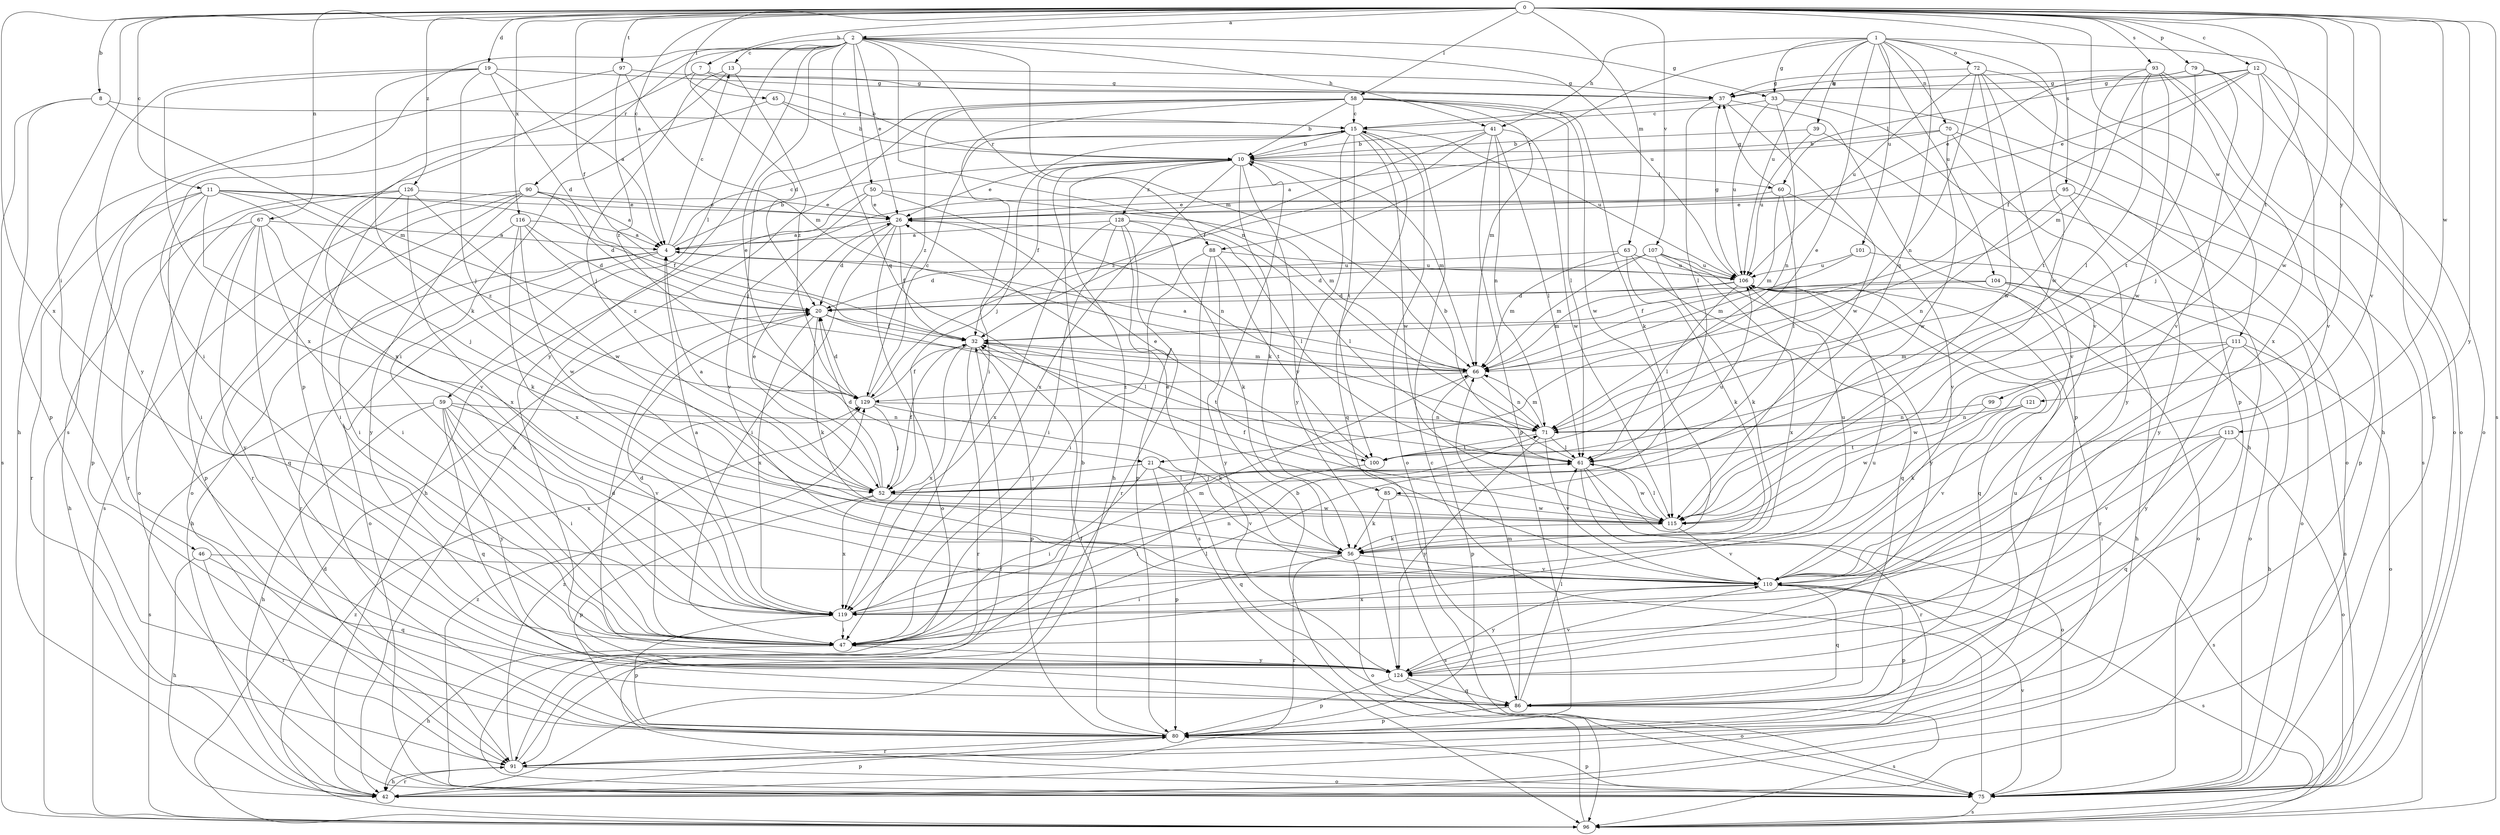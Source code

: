 strict digraph  {
0;
1;
2;
4;
7;
8;
10;
11;
12;
13;
15;
19;
20;
21;
26;
32;
33;
37;
39;
41;
42;
45;
46;
47;
50;
52;
56;
58;
59;
60;
61;
63;
66;
67;
70;
71;
72;
75;
79;
80;
85;
86;
88;
90;
91;
93;
95;
96;
97;
99;
100;
101;
104;
106;
107;
110;
111;
113;
115;
116;
119;
121;
124;
126;
128;
129;
0 -> 2  [label=a];
0 -> 4  [label=a];
0 -> 7  [label=b];
0 -> 8  [label=b];
0 -> 11  [label=c];
0 -> 12  [label=c];
0 -> 19  [label=d];
0 -> 32  [label=f];
0 -> 45  [label=i];
0 -> 46  [label=i];
0 -> 58  [label=l];
0 -> 63  [label=m];
0 -> 67  [label=n];
0 -> 79  [label=p];
0 -> 93  [label=s];
0 -> 95  [label=s];
0 -> 96  [label=s];
0 -> 97  [label=t];
0 -> 99  [label=t];
0 -> 107  [label=v];
0 -> 110  [label=v];
0 -> 111  [label=w];
0 -> 113  [label=w];
0 -> 115  [label=w];
0 -> 116  [label=x];
0 -> 119  [label=x];
0 -> 121  [label=y];
0 -> 124  [label=y];
0 -> 126  [label=z];
1 -> 21  [label=e];
1 -> 33  [label=g];
1 -> 39  [label=h];
1 -> 41  [label=h];
1 -> 70  [label=n];
1 -> 72  [label=o];
1 -> 75  [label=o];
1 -> 85  [label=q];
1 -> 88  [label=r];
1 -> 101  [label=u];
1 -> 104  [label=u];
1 -> 106  [label=u];
1 -> 115  [label=w];
2 -> 13  [label=c];
2 -> 21  [label=e];
2 -> 26  [label=e];
2 -> 33  [label=g];
2 -> 41  [label=h];
2 -> 50  [label=j];
2 -> 59  [label=l];
2 -> 66  [label=m];
2 -> 71  [label=n];
2 -> 80  [label=p];
2 -> 85  [label=q];
2 -> 88  [label=r];
2 -> 90  [label=r];
2 -> 96  [label=s];
2 -> 106  [label=u];
2 -> 124  [label=y];
4 -> 10  [label=b];
4 -> 13  [label=c];
4 -> 15  [label=c];
4 -> 42  [label=h];
4 -> 75  [label=o];
4 -> 91  [label=r];
4 -> 106  [label=u];
7 -> 10  [label=b];
7 -> 20  [label=d];
7 -> 37  [label=g];
7 -> 47  [label=i];
8 -> 15  [label=c];
8 -> 66  [label=m];
8 -> 80  [label=p];
8 -> 96  [label=s];
10 -> 26  [label=e];
10 -> 32  [label=f];
10 -> 42  [label=h];
10 -> 56  [label=k];
10 -> 60  [label=l];
10 -> 66  [label=m];
10 -> 110  [label=v];
10 -> 119  [label=x];
10 -> 128  [label=z];
11 -> 26  [label=e];
11 -> 32  [label=f];
11 -> 47  [label=i];
11 -> 52  [label=j];
11 -> 80  [label=p];
11 -> 91  [label=r];
11 -> 110  [label=v];
11 -> 129  [label=z];
12 -> 26  [label=e];
12 -> 32  [label=f];
12 -> 37  [label=g];
12 -> 52  [label=j];
12 -> 60  [label=l];
12 -> 75  [label=o];
12 -> 110  [label=v];
13 -> 37  [label=g];
13 -> 47  [label=i];
13 -> 52  [label=j];
13 -> 129  [label=z];
15 -> 10  [label=b];
15 -> 52  [label=j];
15 -> 75  [label=o];
15 -> 86  [label=q];
15 -> 100  [label=t];
15 -> 106  [label=u];
15 -> 115  [label=w];
15 -> 124  [label=y];
19 -> 4  [label=a];
19 -> 20  [label=d];
19 -> 37  [label=g];
19 -> 52  [label=j];
19 -> 56  [label=k];
19 -> 119  [label=x];
19 -> 124  [label=y];
20 -> 32  [label=f];
20 -> 56  [label=k];
20 -> 61  [label=l];
20 -> 119  [label=x];
21 -> 47  [label=i];
21 -> 52  [label=j];
21 -> 80  [label=p];
21 -> 86  [label=q];
21 -> 110  [label=v];
26 -> 4  [label=a];
26 -> 20  [label=d];
26 -> 32  [label=f];
26 -> 47  [label=i];
26 -> 61  [label=l];
26 -> 75  [label=o];
32 -> 66  [label=m];
32 -> 80  [label=p];
32 -> 91  [label=r];
32 -> 100  [label=t];
32 -> 119  [label=x];
33 -> 15  [label=c];
33 -> 42  [label=h];
33 -> 71  [label=n];
33 -> 96  [label=s];
33 -> 106  [label=u];
37 -> 15  [label=c];
37 -> 61  [label=l];
37 -> 80  [label=p];
37 -> 115  [label=w];
39 -> 10  [label=b];
39 -> 106  [label=u];
39 -> 110  [label=v];
41 -> 10  [label=b];
41 -> 32  [label=f];
41 -> 61  [label=l];
41 -> 71  [label=n];
41 -> 80  [label=p];
41 -> 115  [label=w];
41 -> 129  [label=z];
42 -> 80  [label=p];
42 -> 91  [label=r];
45 -> 10  [label=b];
45 -> 15  [label=c];
45 -> 119  [label=x];
46 -> 42  [label=h];
46 -> 86  [label=q];
46 -> 91  [label=r];
46 -> 110  [label=v];
47 -> 20  [label=d];
47 -> 42  [label=h];
47 -> 61  [label=l];
47 -> 106  [label=u];
47 -> 124  [label=y];
50 -> 26  [label=e];
50 -> 42  [label=h];
50 -> 66  [label=m];
50 -> 71  [label=n];
50 -> 110  [label=v];
52 -> 4  [label=a];
52 -> 20  [label=d];
52 -> 26  [label=e];
52 -> 32  [label=f];
52 -> 61  [label=l];
52 -> 80  [label=p];
52 -> 106  [label=u];
52 -> 115  [label=w];
52 -> 119  [label=x];
56 -> 26  [label=e];
56 -> 47  [label=i];
56 -> 75  [label=o];
56 -> 91  [label=r];
56 -> 106  [label=u];
56 -> 110  [label=v];
58 -> 10  [label=b];
58 -> 15  [label=c];
58 -> 42  [label=h];
58 -> 47  [label=i];
58 -> 52  [label=j];
58 -> 56  [label=k];
58 -> 61  [label=l];
58 -> 66  [label=m];
58 -> 115  [label=w];
58 -> 129  [label=z];
59 -> 42  [label=h];
59 -> 47  [label=i];
59 -> 71  [label=n];
59 -> 86  [label=q];
59 -> 96  [label=s];
59 -> 110  [label=v];
59 -> 119  [label=x];
59 -> 124  [label=y];
60 -> 26  [label=e];
60 -> 37  [label=g];
60 -> 61  [label=l];
60 -> 66  [label=m];
60 -> 110  [label=v];
61 -> 10  [label=b];
61 -> 52  [label=j];
61 -> 75  [label=o];
61 -> 91  [label=r];
61 -> 96  [label=s];
61 -> 115  [label=w];
63 -> 20  [label=d];
63 -> 56  [label=k];
63 -> 66  [label=m];
63 -> 86  [label=q];
63 -> 106  [label=u];
66 -> 4  [label=a];
66 -> 32  [label=f];
66 -> 71  [label=n];
66 -> 80  [label=p];
66 -> 129  [label=z];
67 -> 4  [label=a];
67 -> 42  [label=h];
67 -> 47  [label=i];
67 -> 56  [label=k];
67 -> 80  [label=p];
67 -> 86  [label=q];
67 -> 124  [label=y];
70 -> 4  [label=a];
70 -> 10  [label=b];
70 -> 75  [label=o];
70 -> 115  [label=w];
70 -> 124  [label=y];
71 -> 61  [label=l];
71 -> 66  [label=m];
71 -> 100  [label=t];
71 -> 110  [label=v];
71 -> 124  [label=y];
72 -> 37  [label=g];
72 -> 42  [label=h];
72 -> 71  [label=n];
72 -> 80  [label=p];
72 -> 106  [label=u];
72 -> 110  [label=v];
72 -> 115  [label=w];
75 -> 15  [label=c];
75 -> 32  [label=f];
75 -> 80  [label=p];
75 -> 96  [label=s];
75 -> 110  [label=v];
75 -> 129  [label=z];
79 -> 26  [label=e];
79 -> 37  [label=g];
79 -> 75  [label=o];
79 -> 100  [label=t];
79 -> 110  [label=v];
80 -> 32  [label=f];
80 -> 91  [label=r];
85 -> 56  [label=k];
85 -> 96  [label=s];
85 -> 115  [label=w];
86 -> 61  [label=l];
86 -> 66  [label=m];
86 -> 80  [label=p];
86 -> 96  [label=s];
86 -> 106  [label=u];
88 -> 47  [label=i];
88 -> 96  [label=s];
88 -> 100  [label=t];
88 -> 106  [label=u];
88 -> 124  [label=y];
90 -> 4  [label=a];
90 -> 20  [label=d];
90 -> 26  [label=e];
90 -> 75  [label=o];
90 -> 91  [label=r];
90 -> 96  [label=s];
90 -> 124  [label=y];
91 -> 10  [label=b];
91 -> 42  [label=h];
91 -> 75  [label=o];
91 -> 129  [label=z];
93 -> 37  [label=g];
93 -> 61  [label=l];
93 -> 66  [label=m];
93 -> 75  [label=o];
93 -> 100  [label=t];
93 -> 115  [label=w];
93 -> 119  [label=x];
95 -> 26  [label=e];
95 -> 71  [label=n];
95 -> 80  [label=p];
95 -> 124  [label=y];
96 -> 10  [label=b];
96 -> 20  [label=d];
96 -> 129  [label=z];
97 -> 37  [label=g];
97 -> 42  [label=h];
97 -> 66  [label=m];
97 -> 129  [label=z];
99 -> 71  [label=n];
99 -> 115  [label=w];
100 -> 26  [label=e];
100 -> 47  [label=i];
101 -> 66  [label=m];
101 -> 75  [label=o];
101 -> 106  [label=u];
104 -> 20  [label=d];
104 -> 32  [label=f];
104 -> 42  [label=h];
104 -> 75  [label=o];
104 -> 96  [label=s];
106 -> 20  [label=d];
106 -> 37  [label=g];
106 -> 61  [label=l];
106 -> 66  [label=m];
106 -> 75  [label=o];
106 -> 86  [label=q];
106 -> 91  [label=r];
107 -> 20  [label=d];
107 -> 56  [label=k];
107 -> 66  [label=m];
107 -> 106  [label=u];
107 -> 119  [label=x];
107 -> 124  [label=y];
110 -> 80  [label=p];
110 -> 86  [label=q];
110 -> 96  [label=s];
110 -> 119  [label=x];
110 -> 124  [label=y];
111 -> 42  [label=h];
111 -> 66  [label=m];
111 -> 75  [label=o];
111 -> 115  [label=w];
111 -> 119  [label=x];
111 -> 124  [label=y];
113 -> 47  [label=i];
113 -> 75  [label=o];
113 -> 86  [label=q];
113 -> 100  [label=t];
113 -> 110  [label=v];
115 -> 32  [label=f];
115 -> 56  [label=k];
115 -> 61  [label=l];
115 -> 110  [label=v];
116 -> 4  [label=a];
116 -> 20  [label=d];
116 -> 47  [label=i];
116 -> 115  [label=w];
116 -> 119  [label=x];
116 -> 129  [label=z];
119 -> 4  [label=a];
119 -> 47  [label=i];
119 -> 66  [label=m];
119 -> 71  [label=n];
119 -> 80  [label=p];
121 -> 56  [label=k];
121 -> 71  [label=n];
121 -> 110  [label=v];
124 -> 20  [label=d];
124 -> 75  [label=o];
124 -> 80  [label=p];
124 -> 86  [label=q];
124 -> 110  [label=v];
126 -> 26  [label=e];
126 -> 47  [label=i];
126 -> 75  [label=o];
126 -> 91  [label=r];
126 -> 115  [label=w];
126 -> 119  [label=x];
128 -> 4  [label=a];
128 -> 47  [label=i];
128 -> 56  [label=k];
128 -> 61  [label=l];
128 -> 80  [label=p];
128 -> 91  [label=r];
128 -> 119  [label=x];
129 -> 15  [label=c];
129 -> 20  [label=d];
129 -> 32  [label=f];
129 -> 52  [label=j];
129 -> 56  [label=k];
129 -> 71  [label=n];
}
